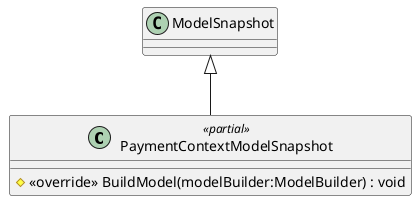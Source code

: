 @startuml
class PaymentContextModelSnapshot <<partial>> {
    # <<override>> BuildModel(modelBuilder:ModelBuilder) : void
}
ModelSnapshot <|-- PaymentContextModelSnapshot
@enduml
